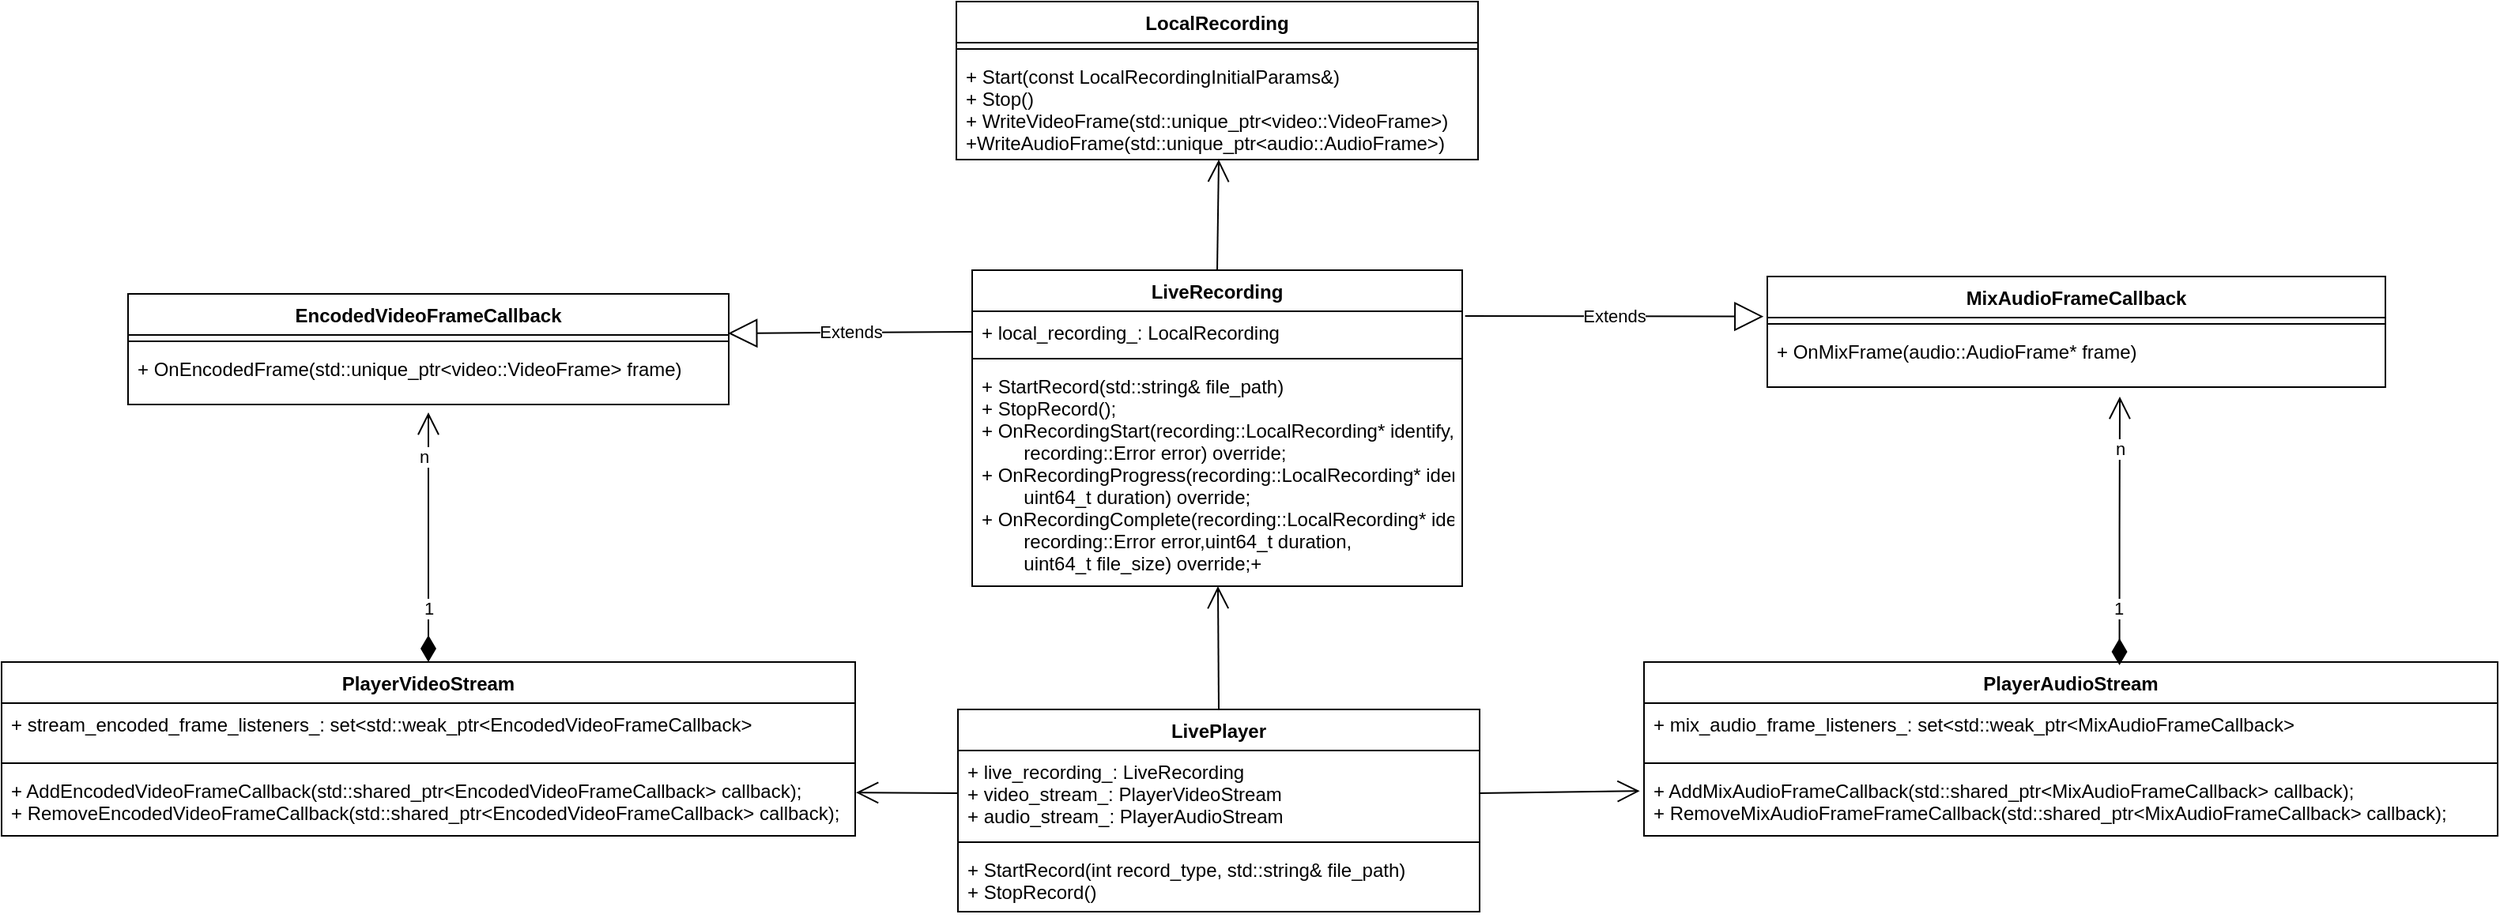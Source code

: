 <mxfile version="16.6.2" type="github">
  <diagram id="C5RBs43oDa-KdzZeNtuy" name="Page-1">
    <mxGraphModel dx="2442" dy="2122" grid="1" gridSize="10" guides="1" tooltips="1" connect="1" arrows="1" fold="1" page="1" pageScale="1" pageWidth="827" pageHeight="1169" math="0" shadow="0">
      <root>
        <mxCell id="WIyWlLk6GJQsqaUBKTNV-0" />
        <mxCell id="WIyWlLk6GJQsqaUBKTNV-1" parent="WIyWlLk6GJQsqaUBKTNV-0" />
        <mxCell id="FkcMrHeK5HteQmRynKsr-0" value="LivePlayer" style="swimlane;fontStyle=1;align=center;verticalAlign=top;childLayout=stackLayout;horizontal=1;startSize=26;horizontalStack=0;resizeParent=1;resizeParentMax=0;resizeLast=0;collapsible=1;marginBottom=0;" parent="WIyWlLk6GJQsqaUBKTNV-1" vertex="1">
          <mxGeometry x="255" y="388" width="330" height="128" as="geometry" />
        </mxCell>
        <mxCell id="FkcMrHeK5HteQmRynKsr-1" value="+ live_recording_: LiveRecording&#xa;+ video_stream_: PlayerVideoStream&#xa;+ audio_stream_: PlayerAudioStream" style="text;strokeColor=none;fillColor=none;align=left;verticalAlign=top;spacingLeft=4;spacingRight=4;overflow=hidden;rotatable=0;points=[[0,0.5],[1,0.5]];portConstraint=eastwest;fontColor=default;fontStyle=0" parent="FkcMrHeK5HteQmRynKsr-0" vertex="1">
          <mxGeometry y="26" width="330" height="54" as="geometry" />
        </mxCell>
        <mxCell id="FkcMrHeK5HteQmRynKsr-2" value="" style="line;strokeWidth=1;fillColor=none;align=left;verticalAlign=middle;spacingTop=-1;spacingLeft=3;spacingRight=3;rotatable=0;labelPosition=right;points=[];portConstraint=eastwest;" parent="FkcMrHeK5HteQmRynKsr-0" vertex="1">
          <mxGeometry y="80" width="330" height="8" as="geometry" />
        </mxCell>
        <mxCell id="FkcMrHeK5HteQmRynKsr-3" value="+ StartRecord(int record_type, std::string&amp; file_path)&#xa;+ StopRecord()" style="text;strokeColor=none;fillColor=none;align=left;verticalAlign=top;spacingLeft=4;spacingRight=4;overflow=hidden;rotatable=0;points=[[0,0.5],[1,0.5]];portConstraint=eastwest;fontStyle=0" parent="FkcMrHeK5HteQmRynKsr-0" vertex="1">
          <mxGeometry y="88" width="330" height="40" as="geometry" />
        </mxCell>
        <mxCell id="FkcMrHeK5HteQmRynKsr-4" value="LiveRecording" style="swimlane;fontStyle=1;align=center;verticalAlign=top;childLayout=stackLayout;horizontal=1;startSize=26;horizontalStack=0;resizeParent=1;resizeParentMax=0;resizeLast=0;collapsible=1;marginBottom=0;fontColor=default;" parent="WIyWlLk6GJQsqaUBKTNV-1" vertex="1">
          <mxGeometry x="264" y="110" width="310" height="200" as="geometry" />
        </mxCell>
        <mxCell id="FkcMrHeK5HteQmRynKsr-5" value="+ local_recording_: LocalRecording" style="text;strokeColor=none;fillColor=none;align=left;verticalAlign=top;spacingLeft=4;spacingRight=4;overflow=hidden;rotatable=0;points=[[0,0.5],[1,0.5]];portConstraint=eastwest;fontColor=default;fontStyle=0" parent="FkcMrHeK5HteQmRynKsr-4" vertex="1">
          <mxGeometry y="26" width="310" height="26" as="geometry" />
        </mxCell>
        <mxCell id="FkcMrHeK5HteQmRynKsr-6" value="" style="line;strokeWidth=1;fillColor=none;align=left;verticalAlign=middle;spacingTop=-1;spacingLeft=3;spacingRight=3;rotatable=0;labelPosition=right;points=[];portConstraint=eastwest;fontColor=default;" parent="FkcMrHeK5HteQmRynKsr-4" vertex="1">
          <mxGeometry y="52" width="310" height="8" as="geometry" />
        </mxCell>
        <mxCell id="FkcMrHeK5HteQmRynKsr-7" value="+ StartRecord(std::string&amp; file_path)&#xa;+ StopRecord();&#xa; + OnRecordingStart(recording::LocalRecording* identify,&#xa;                                recording::Error error) override;&#xa;  + OnRecordingProgress(recording::LocalRecording* identify,&#xa;                                   uint64_t duration) override;&#xa;  + OnRecordingComplete(recording::LocalRecording* identify,&#xa;                                   recording::Error error,uint64_t duration,&#xa;                                   uint64_t file_size) override;+" style="text;strokeColor=none;fillColor=none;align=left;verticalAlign=top;spacingLeft=4;spacingRight=4;overflow=hidden;rotatable=0;points=[[0,0.5],[1,0.5]];portConstraint=eastwest;fontColor=default;fontStyle=0" parent="FkcMrHeK5HteQmRynKsr-4" vertex="1">
          <mxGeometry y="60" width="310" height="140" as="geometry" />
        </mxCell>
        <mxCell id="FkcMrHeK5HteQmRynKsr-8" value="" style="endArrow=open;endFill=1;endSize=12;html=1;rounded=0;fontColor=default;exitX=0.5;exitY=0;exitDx=0;exitDy=0;" parent="WIyWlLk6GJQsqaUBKTNV-1" source="FkcMrHeK5HteQmRynKsr-0" target="FkcMrHeK5HteQmRynKsr-7" edge="1">
          <mxGeometry width="160" relative="1" as="geometry">
            <mxPoint x="330" y="360" as="sourcePoint" />
            <mxPoint x="490" y="360" as="targetPoint" />
          </mxGeometry>
        </mxCell>
        <mxCell id="FkcMrHeK5HteQmRynKsr-9" value="PlayerVideoStream" style="swimlane;fontStyle=1;align=center;verticalAlign=top;childLayout=stackLayout;horizontal=1;startSize=26;horizontalStack=0;resizeParent=1;resizeParentMax=0;resizeLast=0;collapsible=1;marginBottom=0;fontColor=default;" parent="WIyWlLk6GJQsqaUBKTNV-1" vertex="1">
          <mxGeometry x="-350" y="358" width="540" height="110" as="geometry" />
        </mxCell>
        <mxCell id="FkcMrHeK5HteQmRynKsr-10" value="+ stream_encoded_frame_listeners_: set&lt;std::weak_ptr&lt;EncodedVideoFrameCallback&gt;" style="text;strokeColor=none;fillColor=none;align=left;verticalAlign=top;spacingLeft=4;spacingRight=4;overflow=hidden;rotatable=0;points=[[0,0.5],[1,0.5]];portConstraint=eastwest;fontColor=default;fontStyle=0" parent="FkcMrHeK5HteQmRynKsr-9" vertex="1">
          <mxGeometry y="26" width="540" height="34" as="geometry" />
        </mxCell>
        <mxCell id="FkcMrHeK5HteQmRynKsr-11" value="" style="line;strokeWidth=1;fillColor=none;align=left;verticalAlign=middle;spacingTop=-1;spacingLeft=3;spacingRight=3;rotatable=0;labelPosition=right;points=[];portConstraint=eastwest;fontColor=default;" parent="FkcMrHeK5HteQmRynKsr-9" vertex="1">
          <mxGeometry y="60" width="540" height="8" as="geometry" />
        </mxCell>
        <mxCell id="FkcMrHeK5HteQmRynKsr-12" value="+ AddEncodedVideoFrameCallback(std::shared_ptr&lt;EncodedVideoFrameCallback&gt; callback);&#xa;+ RemoveEncodedVideoFrameCallback(std::shared_ptr&lt;EncodedVideoFrameCallback&gt; callback);" style="text;strokeColor=none;fillColor=none;align=left;verticalAlign=top;spacingLeft=4;spacingRight=4;overflow=hidden;rotatable=0;points=[[0,0.5],[1,0.5]];portConstraint=eastwest;fontColor=default;fontStyle=0" parent="FkcMrHeK5HteQmRynKsr-9" vertex="1">
          <mxGeometry y="68" width="540" height="42" as="geometry" />
        </mxCell>
        <mxCell id="FkcMrHeK5HteQmRynKsr-21" value="EncodedVideoFrameCallback" style="swimlane;fontStyle=1;align=center;verticalAlign=top;childLayout=stackLayout;horizontal=1;startSize=26;horizontalStack=0;resizeParent=1;resizeParentMax=0;resizeLast=0;collapsible=1;marginBottom=0;fontColor=default;" parent="WIyWlLk6GJQsqaUBKTNV-1" vertex="1">
          <mxGeometry x="-270" y="125" width="380" height="70" as="geometry" />
        </mxCell>
        <mxCell id="FkcMrHeK5HteQmRynKsr-23" value="" style="line;strokeWidth=1;fillColor=none;align=left;verticalAlign=middle;spacingTop=-1;spacingLeft=3;spacingRight=3;rotatable=0;labelPosition=right;points=[];portConstraint=eastwest;fontColor=default;" parent="FkcMrHeK5HteQmRynKsr-21" vertex="1">
          <mxGeometry y="26" width="380" height="8" as="geometry" />
        </mxCell>
        <mxCell id="FkcMrHeK5HteQmRynKsr-24" value="+ OnEncodedFrame(std::unique_ptr&lt;video::VideoFrame&gt; frame)" style="text;strokeColor=none;fillColor=none;align=left;verticalAlign=top;spacingLeft=4;spacingRight=4;overflow=hidden;rotatable=0;points=[[0,0.5],[1,0.5]];portConstraint=eastwest;fontColor=default;fontStyle=0" parent="FkcMrHeK5HteQmRynKsr-21" vertex="1">
          <mxGeometry y="34" width="380" height="36" as="geometry" />
        </mxCell>
        <mxCell id="FkcMrHeK5HteQmRynKsr-26" value="" style="endArrow=open;endFill=1;endSize=12;html=1;rounded=0;fontColor=default;exitX=0;exitY=0.5;exitDx=0;exitDy=0;entryX=1.001;entryY=0.349;entryDx=0;entryDy=0;entryPerimeter=0;" parent="WIyWlLk6GJQsqaUBKTNV-1" source="FkcMrHeK5HteQmRynKsr-1" target="FkcMrHeK5HteQmRynKsr-12" edge="1">
          <mxGeometry width="160" relative="1" as="geometry">
            <mxPoint x="190" y="360" as="sourcePoint" />
            <mxPoint x="350" y="360" as="targetPoint" />
          </mxGeometry>
        </mxCell>
        <mxCell id="FkcMrHeK5HteQmRynKsr-44" value="Extends" style="endArrow=block;endSize=16;endFill=0;html=1;rounded=0;fontColor=default;exitX=0;exitY=0.5;exitDx=0;exitDy=0;entryX=0.999;entryY=0.357;entryDx=0;entryDy=0;entryPerimeter=0;" parent="WIyWlLk6GJQsqaUBKTNV-1" source="FkcMrHeK5HteQmRynKsr-5" target="FkcMrHeK5HteQmRynKsr-21" edge="1">
          <mxGeometry width="160" relative="1" as="geometry">
            <mxPoint x="220" y="360" as="sourcePoint" />
            <mxPoint x="380" y="360" as="targetPoint" />
          </mxGeometry>
        </mxCell>
        <mxCell id="FkcMrHeK5HteQmRynKsr-45" value="PlayerAudioStream" style="swimlane;fontStyle=1;align=center;verticalAlign=top;childLayout=stackLayout;horizontal=1;startSize=26;horizontalStack=0;resizeParent=1;resizeParentMax=0;resizeLast=0;collapsible=1;marginBottom=0;fontColor=default;" parent="WIyWlLk6GJQsqaUBKTNV-1" vertex="1">
          <mxGeometry x="689" y="358" width="540" height="110" as="geometry" />
        </mxCell>
        <mxCell id="FkcMrHeK5HteQmRynKsr-46" value="+ mix_audio_frame_listeners_: set&lt;std::weak_ptr&lt;MixAudioFrameCallback&gt;" style="text;strokeColor=none;fillColor=none;align=left;verticalAlign=top;spacingLeft=4;spacingRight=4;overflow=hidden;rotatable=0;points=[[0,0.5],[1,0.5]];portConstraint=eastwest;fontColor=default;fontStyle=0" parent="FkcMrHeK5HteQmRynKsr-45" vertex="1">
          <mxGeometry y="26" width="540" height="34" as="geometry" />
        </mxCell>
        <mxCell id="FkcMrHeK5HteQmRynKsr-47" value="" style="line;strokeWidth=1;fillColor=none;align=left;verticalAlign=middle;spacingTop=-1;spacingLeft=3;spacingRight=3;rotatable=0;labelPosition=right;points=[];portConstraint=eastwest;fontColor=default;" parent="FkcMrHeK5HteQmRynKsr-45" vertex="1">
          <mxGeometry y="60" width="540" height="8" as="geometry" />
        </mxCell>
        <mxCell id="FkcMrHeK5HteQmRynKsr-48" value="+ AddMixAudioFrameCallback(std::shared_ptr&lt;MixAudioFrameCallback&gt; callback);&#xa;  + RemoveMixAudioFrameFrameCallback(std::shared_ptr&lt;MixAudioFrameCallback&gt; callback);" style="text;strokeColor=none;fillColor=none;align=left;verticalAlign=top;spacingLeft=4;spacingRight=4;overflow=hidden;rotatable=0;points=[[0,0.5],[1,0.5]];portConstraint=eastwest;fontColor=default;fontStyle=0" parent="FkcMrHeK5HteQmRynKsr-45" vertex="1">
          <mxGeometry y="68" width="540" height="42" as="geometry" />
        </mxCell>
        <mxCell id="FkcMrHeK5HteQmRynKsr-49" value="" style="endArrow=open;endFill=1;endSize=12;html=1;rounded=0;fontColor=default;exitX=1;exitY=0.5;exitDx=0;exitDy=0;entryX=-0.005;entryY=0.325;entryDx=0;entryDy=0;entryPerimeter=0;" parent="WIyWlLk6GJQsqaUBKTNV-1" source="FkcMrHeK5HteQmRynKsr-1" target="FkcMrHeK5HteQmRynKsr-48" edge="1">
          <mxGeometry width="160" relative="1" as="geometry">
            <mxPoint x="258" y="403" as="sourcePoint" />
            <mxPoint x="198.92" y="402.67" as="targetPoint" />
          </mxGeometry>
        </mxCell>
        <mxCell id="FkcMrHeK5HteQmRynKsr-50" value="MixAudioFrameCallback" style="swimlane;fontStyle=1;align=center;verticalAlign=top;childLayout=stackLayout;horizontal=1;startSize=26;horizontalStack=0;resizeParent=1;resizeParentMax=0;resizeLast=0;collapsible=1;marginBottom=0;fontColor=default;" parent="WIyWlLk6GJQsqaUBKTNV-1" vertex="1">
          <mxGeometry x="767" y="114" width="391" height="70" as="geometry" />
        </mxCell>
        <mxCell id="FkcMrHeK5HteQmRynKsr-51" value="" style="line;strokeWidth=1;fillColor=none;align=left;verticalAlign=middle;spacingTop=-1;spacingLeft=3;spacingRight=3;rotatable=0;labelPosition=right;points=[];portConstraint=eastwest;fontColor=default;" parent="FkcMrHeK5HteQmRynKsr-50" vertex="1">
          <mxGeometry y="26" width="391" height="8" as="geometry" />
        </mxCell>
        <mxCell id="FkcMrHeK5HteQmRynKsr-52" value="+ OnMixFrame(audio::AudioFrame* frame)" style="text;strokeColor=none;fillColor=none;align=left;verticalAlign=top;spacingLeft=4;spacingRight=4;overflow=hidden;rotatable=0;points=[[0,0.5],[1,0.5]];portConstraint=eastwest;fontColor=default;fontStyle=0" parent="FkcMrHeK5HteQmRynKsr-50" vertex="1">
          <mxGeometry y="34" width="391" height="36" as="geometry" />
        </mxCell>
        <mxCell id="FkcMrHeK5HteQmRynKsr-62" value="Extends" style="endArrow=block;endSize=16;endFill=0;html=1;rounded=0;fontColor=default;exitX=1.006;exitY=0.115;exitDx=0;exitDy=0;entryX=-0.006;entryY=0.362;entryDx=0;entryDy=0;entryPerimeter=0;exitPerimeter=0;" parent="WIyWlLk6GJQsqaUBKTNV-1" source="FkcMrHeK5HteQmRynKsr-5" target="FkcMrHeK5HteQmRynKsr-50" edge="1">
          <mxGeometry width="160" relative="1" as="geometry">
            <mxPoint x="274" y="209" as="sourcePoint" />
            <mxPoint x="119.62" y="209.99" as="targetPoint" />
          </mxGeometry>
        </mxCell>
        <mxCell id="hAJahgyPhBU6y6Sm5yQV-0" value="" style="endArrow=open;html=1;endSize=12;startArrow=diamondThin;startSize=14;startFill=1;edgeStyle=orthogonalEdgeStyle;align=left;verticalAlign=bottom;rounded=0;exitX=0.5;exitY=0;exitDx=0;exitDy=0;" parent="WIyWlLk6GJQsqaUBKTNV-1" source="FkcMrHeK5HteQmRynKsr-9" edge="1">
          <mxGeometry x="-1" y="3" relative="1" as="geometry">
            <mxPoint x="-100" y="240" as="sourcePoint" />
            <mxPoint x="-80" y="200" as="targetPoint" />
          </mxGeometry>
        </mxCell>
        <mxCell id="hAJahgyPhBU6y6Sm5yQV-2" value="1" style="edgeLabel;html=1;align=center;verticalAlign=middle;resizable=0;points=[];" parent="hAJahgyPhBU6y6Sm5yQV-0" vertex="1" connectable="0">
          <mxGeometry x="-0.565" relative="1" as="geometry">
            <mxPoint as="offset" />
          </mxGeometry>
        </mxCell>
        <mxCell id="hAJahgyPhBU6y6Sm5yQV-3" value="n" style="edgeLabel;html=1;align=center;verticalAlign=middle;resizable=0;points=[];" parent="hAJahgyPhBU6y6Sm5yQV-0" vertex="1" connectable="0">
          <mxGeometry x="0.646" y="3" relative="1" as="geometry">
            <mxPoint as="offset" />
          </mxGeometry>
        </mxCell>
        <mxCell id="hAJahgyPhBU6y6Sm5yQV-5" value="" style="endArrow=open;html=1;endSize=12;startArrow=diamondThin;startSize=14;startFill=1;edgeStyle=orthogonalEdgeStyle;align=left;verticalAlign=bottom;rounded=0;exitX=0.557;exitY=0.018;exitDx=0;exitDy=0;exitPerimeter=0;" parent="WIyWlLk6GJQsqaUBKTNV-1" source="FkcMrHeK5HteQmRynKsr-45" edge="1">
          <mxGeometry x="-1" y="3" relative="1" as="geometry">
            <mxPoint x="930" y="280" as="sourcePoint" />
            <mxPoint x="990" y="190" as="targetPoint" />
          </mxGeometry>
        </mxCell>
        <mxCell id="hAJahgyPhBU6y6Sm5yQV-6" value="1" style="edgeLabel;html=1;align=center;verticalAlign=middle;resizable=0;points=[];" parent="hAJahgyPhBU6y6Sm5yQV-5" vertex="1" connectable="0">
          <mxGeometry x="-0.59" y="1" relative="1" as="geometry">
            <mxPoint y="-1" as="offset" />
          </mxGeometry>
        </mxCell>
        <mxCell id="hAJahgyPhBU6y6Sm5yQV-7" value="n" style="edgeLabel;html=1;align=center;verticalAlign=middle;resizable=0;points=[];" parent="hAJahgyPhBU6y6Sm5yQV-5" vertex="1" connectable="0">
          <mxGeometry x="0.616" relative="1" as="geometry">
            <mxPoint as="offset" />
          </mxGeometry>
        </mxCell>
        <mxCell id="Kpkrn0_1A9o7VAydPeVK-0" value="LocalRecording" style="swimlane;fontStyle=1;align=center;verticalAlign=top;childLayout=stackLayout;horizontal=1;startSize=26;horizontalStack=0;resizeParent=1;resizeParentMax=0;resizeLast=0;collapsible=1;marginBottom=0;" parent="WIyWlLk6GJQsqaUBKTNV-1" vertex="1">
          <mxGeometry x="254" y="-60" width="330" height="100" as="geometry" />
        </mxCell>
        <mxCell id="Kpkrn0_1A9o7VAydPeVK-2" value="" style="line;strokeWidth=1;fillColor=none;align=left;verticalAlign=middle;spacingTop=-1;spacingLeft=3;spacingRight=3;rotatable=0;labelPosition=right;points=[];portConstraint=eastwest;" parent="Kpkrn0_1A9o7VAydPeVK-0" vertex="1">
          <mxGeometry y="26" width="330" height="8" as="geometry" />
        </mxCell>
        <mxCell id="Kpkrn0_1A9o7VAydPeVK-3" value="+ Start(const LocalRecordingInitialParams&amp;) &#xa;+ Stop() &#xa;+ WriteVideoFrame(std::unique_ptr&lt;video::VideoFrame&gt;)&#xa;+WriteAudioFrame(std::unique_ptr&lt;audio::AudioFrame&gt;)" style="text;strokeColor=none;fillColor=none;align=left;verticalAlign=top;spacingLeft=4;spacingRight=4;overflow=hidden;rotatable=0;points=[[0,0.5],[1,0.5]];portConstraint=eastwest;fontStyle=0" parent="Kpkrn0_1A9o7VAydPeVK-0" vertex="1">
          <mxGeometry y="34" width="330" height="66" as="geometry" />
        </mxCell>
        <mxCell id="Kpkrn0_1A9o7VAydPeVK-4" value="" style="endArrow=open;endFill=1;endSize=12;html=1;rounded=0;exitX=0.5;exitY=0;exitDx=0;exitDy=0;entryX=0.503;entryY=1;entryDx=0;entryDy=0;entryPerimeter=0;" parent="WIyWlLk6GJQsqaUBKTNV-1" source="FkcMrHeK5HteQmRynKsr-4" target="Kpkrn0_1A9o7VAydPeVK-3" edge="1">
          <mxGeometry width="160" relative="1" as="geometry">
            <mxPoint x="410" y="60" as="sourcePoint" />
            <mxPoint x="419" y="50" as="targetPoint" />
          </mxGeometry>
        </mxCell>
      </root>
    </mxGraphModel>
  </diagram>
</mxfile>
